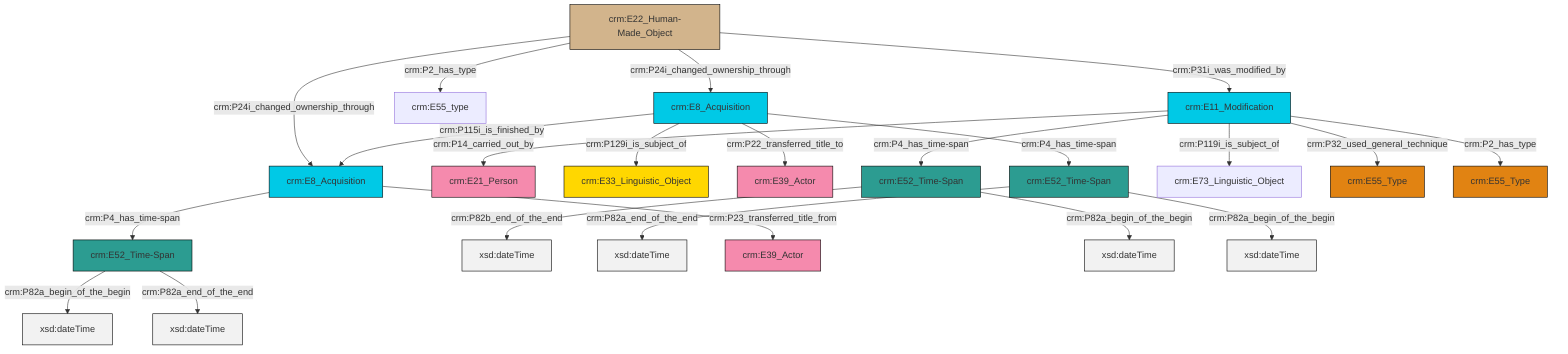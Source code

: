 graph TD
classDef Literal fill:#f2f2f2,stroke:#000000;
classDef CRM_Entity fill:#FFFFFF,stroke:#000000;
classDef Temporal_Entity fill:#00C9E6, stroke:#000000;
classDef Type fill:#E18312, stroke:#000000;
classDef Time-Span fill:#2C9C91, stroke:#000000;
classDef Appellation fill:#FFEB7F, stroke:#000000;
classDef Place fill:#008836, stroke:#000000;
classDef Persistent_Item fill:#B266B2, stroke:#000000;
classDef Conceptual_Object fill:#FFD700, stroke:#000000;
classDef Physical_Thing fill:#D2B48C, stroke:#000000;
classDef Actor fill:#f58aad, stroke:#000000;
classDef PC_Classes fill:#4ce600, stroke:#000000;
classDef Multi fill:#cccccc,stroke:#000000;

0["crm:E8_Acquisition"]:::Temporal_Entity -->|crm:P4_has_time-span| 1["crm:E52_Time-Span"]:::Time-Span
4["crm:E8_Acquisition"]:::Temporal_Entity -->|crm:P129i_is_subject_of| 5["crm:E33_Linguistic_Object"]:::Conceptual_Object
6["crm:E22_Human-Made_Object"]:::Physical_Thing -->|crm:P24i_changed_ownership_through| 0["crm:E8_Acquisition"]:::Temporal_Entity
1["crm:E52_Time-Span"]:::Time-Span -->|crm:P82a_begin_of_the_begin| 8[xsd:dateTime]:::Literal
6["crm:E22_Human-Made_Object"]:::Physical_Thing -->|crm:P2_has_type| 9["crm:E55_type"]:::Default
4["crm:E8_Acquisition"]:::Temporal_Entity -->|crm:P22_transferred_title_to| 11["crm:E39_Actor"]:::Actor
6["crm:E22_Human-Made_Object"]:::Physical_Thing -->|crm:P31i_was_modified_by| 13["crm:E11_Modification"]:::Temporal_Entity
17["crm:E52_Time-Span"]:::Time-Span -->|crm:P82b_end_of_the_end| 18[xsd:dateTime]:::Literal
13["crm:E11_Modification"]:::Temporal_Entity -->|crm:P4_has_time-span| 17["crm:E52_Time-Span"]:::Time-Span
19["crm:E52_Time-Span"]:::Time-Span -->|crm:P82a_end_of_the_end| 20[xsd:dateTime]:::Literal
4["crm:E8_Acquisition"]:::Temporal_Entity -->|crm:P115i_is_finished_by| 0["crm:E8_Acquisition"]:::Temporal_Entity
0["crm:E8_Acquisition"]:::Temporal_Entity -->|crm:P23_transferred_title_from| 24["crm:E39_Actor"]:::Actor
13["crm:E11_Modification"]:::Temporal_Entity -->|crm:P32_used_general_technique| 26["crm:E55_Type"]:::Type
13["crm:E11_Modification"]:::Temporal_Entity -->|crm:P14_carried_out_by| 2["crm:E21_Person"]:::Actor
13["crm:E11_Modification"]:::Temporal_Entity -->|crm:P2_has_type| 27["crm:E55_Type"]:::Type
6["crm:E22_Human-Made_Object"]:::Physical_Thing -->|crm:P24i_changed_ownership_through| 4["crm:E8_Acquisition"]:::Temporal_Entity
17["crm:E52_Time-Span"]:::Time-Span -->|crm:P82a_begin_of_the_begin| 31[xsd:dateTime]:::Literal
19["crm:E52_Time-Span"]:::Time-Span -->|crm:P82a_begin_of_the_begin| 32[xsd:dateTime]:::Literal
4["crm:E8_Acquisition"]:::Temporal_Entity -->|crm:P4_has_time-span| 19["crm:E52_Time-Span"]:::Time-Span
1["crm:E52_Time-Span"]:::Time-Span -->|crm:P82a_end_of_the_end| 33[xsd:dateTime]:::Literal
13["crm:E11_Modification"]:::Temporal_Entity -->|crm:P119i_is_subject_of| 21["crm:E73_Linguistic_Object"]:::Default